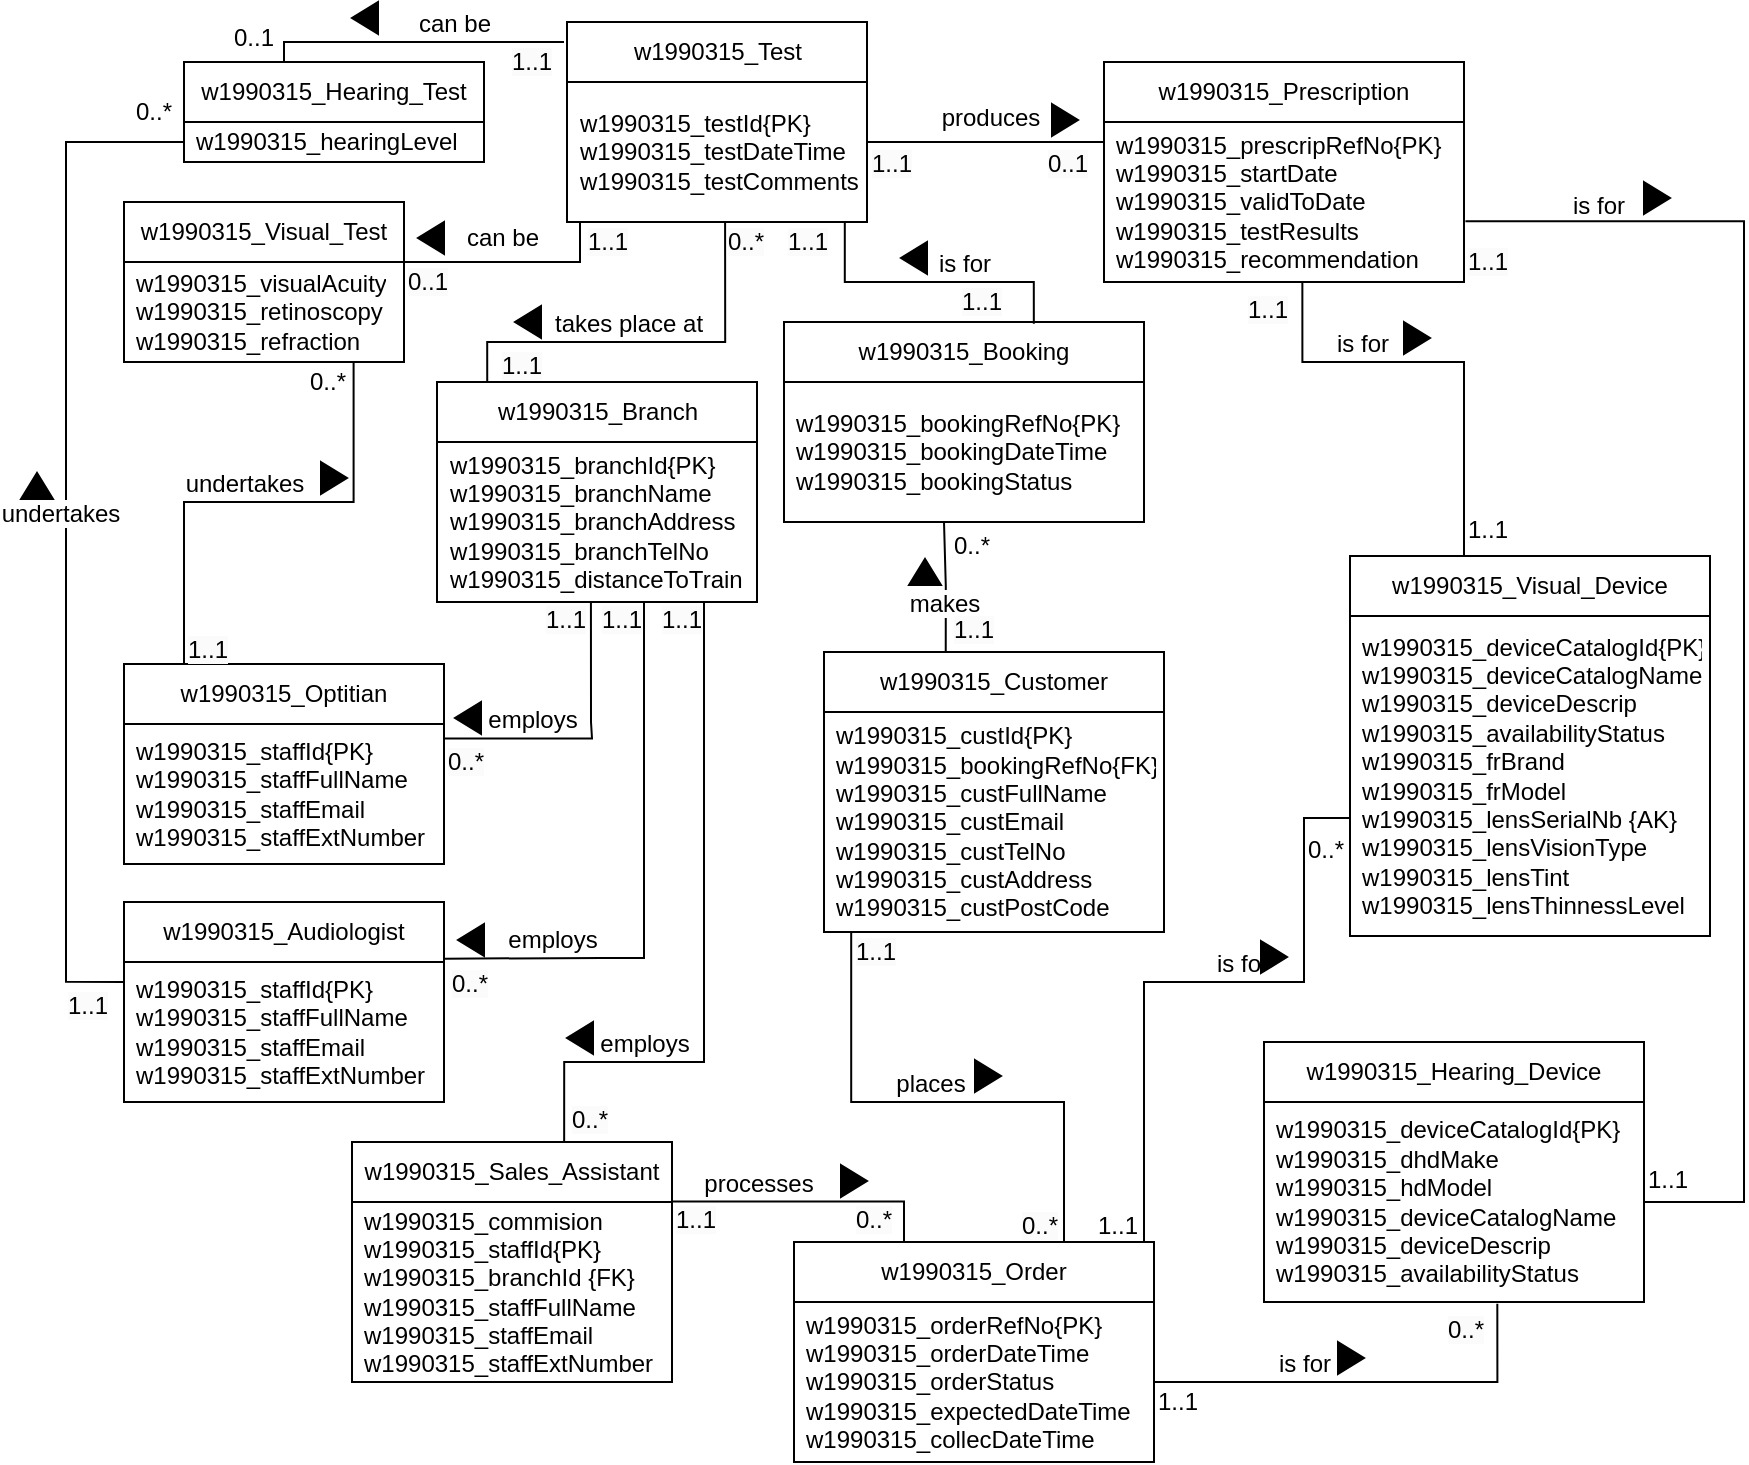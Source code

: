 <mxfile version="24.8.4">
  <diagram name="Strona-1" id="YwWQ-UXERLKJIcqRb9PK">
    <mxGraphModel dx="2091" dy="614" grid="1" gridSize="10" guides="1" tooltips="1" connect="1" arrows="1" fold="1" page="1" pageScale="1" pageWidth="827" pageHeight="1169" math="0" shadow="0">
      <root>
        <mxCell id="0" />
        <mxCell id="1" parent="0" />
        <mxCell id="VDHOx4SLG22JS74lbpEi-4" value="w1990315_&lt;span style=&quot;text-align: left;&quot;&gt;Branch&lt;/span&gt;" style="swimlane;fontStyle=0;childLayout=stackLayout;horizontal=1;startSize=30;horizontalStack=0;resizeParent=1;resizeParentMax=0;resizeLast=0;collapsible=1;marginBottom=0;whiteSpace=wrap;html=1;" parent="1" vertex="1">
          <mxGeometry x="156.5" y="490" width="160" height="110" as="geometry" />
        </mxCell>
        <mxCell id="VDHOx4SLG22JS74lbpEi-5" value="&lt;div&gt;&lt;span style=&quot;text-align: center; background-color: initial;&quot;&gt;w1990315_&lt;/span&gt;branchId{PK}&lt;br&gt;&lt;span style=&quot;text-align: center;&quot;&gt;w1990315_&lt;/span&gt;branchName&lt;br&gt;&lt;span style=&quot;text-align: center;&quot;&gt;w1990315_&lt;/span&gt;branchAddress&lt;br&gt;&lt;span style=&quot;text-align: center;&quot;&gt;w1990315_&lt;/span&gt;branchTelNo&lt;br&gt;&lt;span style=&quot;text-align: center;&quot;&gt;w1990315_&lt;/span&gt;distanceToTrain&lt;br&gt;&lt;/div&gt;" style="text;strokeColor=none;fillColor=none;align=left;verticalAlign=middle;spacingLeft=4;spacingRight=4;overflow=hidden;points=[[0,0.5],[1,0.5]];portConstraint=eastwest;rotatable=0;whiteSpace=wrap;html=1;" parent="VDHOx4SLG22JS74lbpEi-4" vertex="1">
          <mxGeometry y="30" width="160" height="80" as="geometry" />
        </mxCell>
        <mxCell id="VDHOx4SLG22JS74lbpEi-10" value="w1990315_Test" style="swimlane;fontStyle=0;childLayout=stackLayout;horizontal=1;startSize=30;horizontalStack=0;resizeParent=1;resizeParentMax=0;resizeLast=0;collapsible=1;marginBottom=0;whiteSpace=wrap;html=1;" parent="1" vertex="1">
          <mxGeometry x="221.5" y="310" width="150" height="100" as="geometry" />
        </mxCell>
        <mxCell id="VDHOx4SLG22JS74lbpEi-11" value="&lt;span style=&quot;text-align: center;&quot;&gt;w1990315_&lt;/span&gt;testId{PK}&lt;br&gt;&lt;span style=&quot;text-align: center;&quot;&gt;w1990315_&lt;/span&gt;testDateTime&lt;br&gt;&lt;span style=&quot;text-align: center;&quot;&gt;w1990315_&lt;/span&gt;testComments" style="text;strokeColor=none;fillColor=none;align=left;verticalAlign=middle;spacingLeft=4;spacingRight=4;overflow=hidden;points=[[0,0.5],[1,0.5]];portConstraint=eastwest;rotatable=0;whiteSpace=wrap;html=1;" parent="VDHOx4SLG22JS74lbpEi-10" vertex="1">
          <mxGeometry y="30" width="150" height="70" as="geometry" />
        </mxCell>
        <mxCell id="VDHOx4SLG22JS74lbpEi-14" value="w1990315_Booking" style="swimlane;fontStyle=0;childLayout=stackLayout;horizontal=1;startSize=30;horizontalStack=0;resizeParent=1;resizeParentMax=0;resizeLast=0;collapsible=1;marginBottom=0;whiteSpace=wrap;html=1;" parent="1" vertex="1">
          <mxGeometry x="330" y="460" width="180" height="100" as="geometry" />
        </mxCell>
        <mxCell id="VDHOx4SLG22JS74lbpEi-15" value="&lt;span style=&quot;text-align: center;&quot;&gt;w1990315_&lt;/span&gt;bookingRefNo{PK}&lt;br&gt;&lt;span style=&quot;text-align: center;&quot;&gt;w1990315_&lt;/span&gt;bookingDateTime&lt;br&gt;&lt;span style=&quot;text-align: center;&quot;&gt;w1990315_&lt;/span&gt;bookingStatus" style="text;strokeColor=none;fillColor=none;align=left;verticalAlign=middle;spacingLeft=4;spacingRight=4;overflow=hidden;points=[[0,0.5],[1,0.5]];portConstraint=eastwest;rotatable=0;whiteSpace=wrap;html=1;" parent="VDHOx4SLG22JS74lbpEi-14" vertex="1">
          <mxGeometry y="30" width="180" height="70" as="geometry" />
        </mxCell>
        <mxCell id="VDHOx4SLG22JS74lbpEi-16" value="w1990315_Hearing_Test" style="swimlane;fontStyle=0;childLayout=stackLayout;horizontal=1;startSize=30;horizontalStack=0;resizeParent=1;resizeParentMax=0;resizeLast=0;collapsible=1;marginBottom=0;whiteSpace=wrap;html=1;" parent="1" vertex="1">
          <mxGeometry x="30" y="330" width="150" height="50" as="geometry" />
        </mxCell>
        <mxCell id="VDHOx4SLG22JS74lbpEi-17" value="&lt;span style=&quot;text-align: center;&quot;&gt;w1990315_&lt;/span&gt;hearingLevel&amp;nbsp;" style="text;strokeColor=none;fillColor=none;align=left;verticalAlign=middle;spacingLeft=4;spacingRight=4;overflow=hidden;points=[[0,0.5],[1,0.5]];portConstraint=eastwest;rotatable=0;whiteSpace=wrap;html=1;" parent="VDHOx4SLG22JS74lbpEi-16" vertex="1">
          <mxGeometry y="30" width="150" height="20" as="geometry" />
        </mxCell>
        <mxCell id="VDHOx4SLG22JS74lbpEi-18" value="w1990315_Customer" style="swimlane;fontStyle=0;childLayout=stackLayout;horizontal=1;startSize=30;horizontalStack=0;resizeParent=1;resizeParentMax=0;resizeLast=0;collapsible=1;marginBottom=0;whiteSpace=wrap;html=1;" parent="1" vertex="1">
          <mxGeometry x="350" y="625" width="170" height="140" as="geometry" />
        </mxCell>
        <mxCell id="VDHOx4SLG22JS74lbpEi-19" value="&lt;span style=&quot;text-align: center;&quot;&gt;w1990315_&lt;/span&gt;custId{PK}&lt;div&gt;&lt;span style=&quot;text-align: center;&quot;&gt;w1990315_&lt;/span&gt;bookingRefNo{FK}&lt;br&gt;&lt;span style=&quot;text-align: center;&quot;&gt;w1990315_&lt;/span&gt;custFullName&lt;br&gt;&lt;span style=&quot;text-align: center;&quot;&gt;w1990315_&lt;/span&gt;custEmail&lt;br&gt;&lt;span style=&quot;text-align: center;&quot;&gt;w1990315_&lt;/span&gt;custTelNo&lt;br&gt;&lt;span style=&quot;text-align: center;&quot;&gt;w1990315_&lt;/span&gt;custAddress&lt;br&gt;&lt;span style=&quot;text-align: center;&quot;&gt;w1990315_&lt;/span&gt;custPostCode&lt;/div&gt;" style="text;strokeColor=none;fillColor=none;align=left;verticalAlign=middle;spacingLeft=4;spacingRight=4;overflow=hidden;points=[[0,0.5],[1,0.5]];portConstraint=eastwest;rotatable=0;whiteSpace=wrap;html=1;" parent="VDHOx4SLG22JS74lbpEi-18" vertex="1">
          <mxGeometry y="30" width="170" height="110" as="geometry" />
        </mxCell>
        <mxCell id="VDHOx4SLG22JS74lbpEi-20" value="w1990315_Prescription" style="swimlane;fontStyle=0;childLayout=stackLayout;horizontal=1;startSize=30;horizontalStack=0;resizeParent=1;resizeParentMax=0;resizeLast=0;collapsible=1;marginBottom=0;whiteSpace=wrap;html=1;" parent="1" vertex="1">
          <mxGeometry x="490" y="330" width="180" height="110" as="geometry" />
        </mxCell>
        <mxCell id="VDHOx4SLG22JS74lbpEi-21" value="&lt;span style=&quot;text-align: center;&quot;&gt;w1990315_&lt;/span&gt;prescripRefNo{PK}&lt;br&gt;&lt;span style=&quot;text-align: center;&quot;&gt;w1990315_&lt;/span&gt;startDate&lt;br&gt;&lt;span style=&quot;text-align: center;&quot;&gt;w1990315_&lt;/span&gt;validToDate&lt;br&gt;&lt;span style=&quot;text-align: center;&quot;&gt;w1990315_&lt;/span&gt;testResults&lt;br&gt;&lt;span style=&quot;text-align: center;&quot;&gt;w1990315_&lt;/span&gt;recommendation" style="text;strokeColor=none;fillColor=none;align=left;verticalAlign=middle;spacingLeft=4;spacingRight=4;overflow=hidden;points=[[0,0.5],[1,0.5]];portConstraint=eastwest;rotatable=0;whiteSpace=wrap;html=1;" parent="VDHOx4SLG22JS74lbpEi-20" vertex="1">
          <mxGeometry y="30" width="180" height="80" as="geometry" />
        </mxCell>
        <mxCell id="VDHOx4SLG22JS74lbpEi-22" value="w1990315_Order" style="swimlane;fontStyle=0;childLayout=stackLayout;horizontal=1;startSize=30;horizontalStack=0;resizeParent=1;resizeParentMax=0;resizeLast=0;collapsible=1;marginBottom=0;whiteSpace=wrap;html=1;" parent="1" vertex="1">
          <mxGeometry x="335" y="920" width="180" height="110" as="geometry" />
        </mxCell>
        <mxCell id="VDHOx4SLG22JS74lbpEi-23" value="&lt;span style=&quot;text-align: center;&quot;&gt;w1990315_&lt;/span&gt;orderRefNo{PK}&lt;br&gt;&lt;span style=&quot;text-align: center;&quot;&gt;w1990315_&lt;/span&gt;orderDateTime&lt;br&gt;&lt;span style=&quot;text-align: center;&quot;&gt;w1990315_&lt;/span&gt;orderStatus&lt;br&gt;&lt;span style=&quot;text-align: center;&quot;&gt;w1990315_&lt;/span&gt;expectedDateTime&lt;br&gt;&lt;span style=&quot;text-align: center;&quot;&gt;w1990315_&lt;/span&gt;collecDateTime&amp;nbsp;" style="text;strokeColor=none;fillColor=none;align=left;verticalAlign=middle;spacingLeft=4;spacingRight=4;overflow=hidden;points=[[0,0.5],[1,0.5]];portConstraint=eastwest;rotatable=0;whiteSpace=wrap;html=1;" parent="VDHOx4SLG22JS74lbpEi-22" vertex="1">
          <mxGeometry y="30" width="180" height="80" as="geometry" />
        </mxCell>
        <mxCell id="VDHOx4SLG22JS74lbpEi-26" value="w1990315_Visual_Test" style="swimlane;fontStyle=0;childLayout=stackLayout;horizontal=1;startSize=30;horizontalStack=0;resizeParent=1;resizeParentMax=0;resizeLast=0;collapsible=1;marginBottom=0;whiteSpace=wrap;html=1;" parent="1" vertex="1">
          <mxGeometry y="400" width="140" height="80" as="geometry" />
        </mxCell>
        <mxCell id="VDHOx4SLG22JS74lbpEi-27" value="&lt;span style=&quot;text-align: center;&quot;&gt;w1990315_&lt;/span&gt;visualAcuity&lt;br&gt;&lt;span style=&quot;text-align: center;&quot;&gt;w1990315_&lt;/span&gt;retinoscopy&lt;br&gt;&lt;span style=&quot;text-align: center;&quot;&gt;w1990315_&lt;/span&gt;refraction" style="text;strokeColor=none;fillColor=none;align=left;verticalAlign=middle;spacingLeft=4;spacingRight=4;overflow=hidden;points=[[0,0.5],[1,0.5]];portConstraint=eastwest;rotatable=0;whiteSpace=wrap;html=1;" parent="VDHOx4SLG22JS74lbpEi-26" vertex="1">
          <mxGeometry y="30" width="140" height="50" as="geometry" />
        </mxCell>
        <mxCell id="VDHOx4SLG22JS74lbpEi-30" value="w1990315_Visual_Device" style="swimlane;fontStyle=0;childLayout=stackLayout;horizontal=1;startSize=30;horizontalStack=0;resizeParent=1;resizeParentMax=0;resizeLast=0;collapsible=1;marginBottom=0;whiteSpace=wrap;html=1;" parent="1" vertex="1">
          <mxGeometry x="613" y="577" width="180" height="190" as="geometry" />
        </mxCell>
        <mxCell id="VDHOx4SLG22JS74lbpEi-31" value="&lt;div&gt;&lt;span style=&quot;text-align: center;&quot;&gt;w1990315_&lt;/span&gt;deviceCatalogId{PK}&lt;br&gt;&lt;span style=&quot;text-align: center;&quot;&gt;w1990315_&lt;/span&gt;deviceCatalogName&lt;br&gt;&lt;span style=&quot;text-align: center;&quot;&gt;w1990315_&lt;/span&gt;deviceDescrip&lt;br&gt;&lt;span style=&quot;text-align: center;&quot;&gt;w1990315_&lt;/span&gt;availabilityStatus&lt;br&gt;&lt;/div&gt;&lt;div&gt;&lt;span style=&quot;text-align: center;&quot;&gt;w1990315_&lt;/span&gt;frBrand&lt;br&gt;&lt;div&gt;&lt;span style=&quot;text-align: center; background-color: initial;&quot;&gt;w1990315_&lt;/span&gt;frModel&amp;nbsp;&lt;/div&gt;&lt;/div&gt;&lt;div&gt;&lt;span style=&quot;text-align: center;&quot;&gt;w1990315_&lt;/span&gt;lensSerialNb {AK}&lt;br&gt;&lt;span style=&quot;text-align: center;&quot;&gt;w1990315_&lt;/span&gt;lensVisionType&lt;br&gt;&lt;span style=&quot;text-align: center;&quot;&gt;w1990315_&lt;/span&gt;lensTint&lt;br&gt;&lt;span style=&quot;text-align: center;&quot;&gt;w1990315_&lt;/span&gt;lensThinnessLevel&amp;nbsp;&lt;br&gt;&lt;/div&gt;" style="text;strokeColor=none;fillColor=none;align=left;verticalAlign=middle;spacingLeft=4;spacingRight=4;overflow=hidden;points=[[0,0.5],[1,0.5]];portConstraint=eastwest;rotatable=0;whiteSpace=wrap;html=1;" parent="VDHOx4SLG22JS74lbpEi-30" vertex="1">
          <mxGeometry y="30" width="180" height="160" as="geometry" />
        </mxCell>
        <mxCell id="VDHOx4SLG22JS74lbpEi-32" value="w1990315_Hearing_Device" style="swimlane;fontStyle=0;childLayout=stackLayout;horizontal=1;startSize=30;horizontalStack=0;resizeParent=1;resizeParentMax=0;resizeLast=0;collapsible=1;marginBottom=0;whiteSpace=wrap;html=1;" parent="1" vertex="1">
          <mxGeometry x="570" y="820" width="190" height="130" as="geometry" />
        </mxCell>
        <mxCell id="VDHOx4SLG22JS74lbpEi-33" value="&lt;span style=&quot;text-align: center;&quot;&gt;w1990315_&lt;/span&gt;deviceCatalogId{PK}&lt;br&gt;&lt;span style=&quot;text-align: center;&quot;&gt;w1990315_&lt;/span&gt;dhdMake&lt;br&gt;&lt;span style=&quot;text-align: center;&quot;&gt;w1990315_&lt;/span&gt;hdModel&lt;div&gt;&lt;span style=&quot;text-align: center;&quot;&gt;w1990315_&lt;/span&gt;deviceCatalogName&lt;br&gt;&lt;span style=&quot;text-align: center;&quot;&gt;w1990315_&lt;/span&gt;deviceDescrip&lt;br&gt;&lt;span style=&quot;text-align: center;&quot;&gt;w1990315_&lt;/span&gt;availabilityStatus&lt;br&gt;&lt;/div&gt;" style="text;strokeColor=none;fillColor=none;align=left;verticalAlign=middle;spacingLeft=4;spacingRight=4;overflow=hidden;points=[[0,0.5],[1,0.5]];portConstraint=eastwest;rotatable=0;whiteSpace=wrap;html=1;" parent="VDHOx4SLG22JS74lbpEi-32" vertex="1">
          <mxGeometry y="30" width="190" height="100" as="geometry" />
        </mxCell>
        <mxCell id="VDHOx4SLG22JS74lbpEi-39" value="w1990315_Sales_Assistant" style="swimlane;fontStyle=0;childLayout=stackLayout;horizontal=1;startSize=30;horizontalStack=0;resizeParent=1;resizeParentMax=0;resizeLast=0;collapsible=1;marginBottom=0;whiteSpace=wrap;html=1;" parent="1" vertex="1">
          <mxGeometry x="114" y="870" width="160" height="120" as="geometry" />
        </mxCell>
        <mxCell id="VDHOx4SLG22JS74lbpEi-40" value="&lt;div&gt;&lt;span style=&quot;text-align: center; background-color: initial;&quot;&gt;w1990315_&lt;/span&gt;commision&lt;/div&gt;&lt;div&gt;&lt;span style=&quot;text-align: center; background-color: initial;&quot;&gt;w1990315_&lt;/span&gt;staffId{PK}&lt;br&gt;&lt;/div&gt;&lt;div&gt;w1990315_branchId {FK}&lt;/div&gt;&lt;div&gt;&lt;span style=&quot;text-align: center;&quot;&gt;w1990315_&lt;/span&gt;staffFullName&lt;br&gt;&lt;span style=&quot;text-align: center;&quot;&gt;w1990315_&lt;/span&gt;staffEmail&lt;br&gt;&lt;span style=&quot;text-align: center;&quot;&gt;w1990315_&lt;/span&gt;staffExtNumber&lt;br&gt;&lt;/div&gt;" style="text;strokeColor=none;fillColor=none;align=left;verticalAlign=middle;spacingLeft=4;spacingRight=4;overflow=hidden;points=[[0,0.5],[1,0.5]];portConstraint=eastwest;rotatable=0;whiteSpace=wrap;html=1;" parent="VDHOx4SLG22JS74lbpEi-39" vertex="1">
          <mxGeometry y="30" width="160" height="90" as="geometry" />
        </mxCell>
        <mxCell id="VDHOx4SLG22JS74lbpEi-41" value="w1990315_Optitian&lt;span style=&quot;color: rgba(0, 0, 0, 0); font-family: monospace; font-size: 0px; text-align: start; text-wrap: nowrap;&quot;&gt;%3CmxGraphModel%3E%3Croot%3E%3CmxCell%20id%3D%220%22%2F%3E%3CmxCell%20id%3D%221%22%20parent%3D%220%22%2F%3E%3CmxCell%20id%3D%222%22%20value%3D%22Visual_Device%22%20style%3D%22swimlane%3BfontStyle%3D0%3BchildLayout%3DstackLayout%3Bhorizontal%3D1%3BstartSize%3D30%3BhorizontalStack%3D0%3BresizeParent%3D1%3BresizeParentMax%3D0%3BresizeLast%3D0%3Bcollapsible%3D1%3BmarginBottom%3D0%3BwhiteSpace%3Dwrap%3Bhtml%3D1%3B%22%20vertex%3D%221%22%20parent%3D%221%22%3E%3CmxGeometry%20x%3D%22510%22%20y%3D%22275%22%20width%3D%22120%22%20height%3D%2250%22%20as%3D%22geometry%22%2F%3E%3C%2FmxCell%3E%3CmxCell%20id%3D%223%22%20value%3D%22deviceCatalogId%7BFK%7D%26lt%3Bdiv%26gt%3B%26lt%3Bbr%2F%26gt%3B%26lt%3B%2Fdiv%26gt%3B%22%20style%3D%22text%3BstrokeColor%3Dnone%3BfillColor%3Dnone%3Balign%3Dleft%3BverticalAlign%3Dmiddle%3BspacingLeft%3D4%3BspacingRight%3D4%3Boverflow%3Dhidden%3Bpoints%3D%5B%5B0%2C0.5%5D%2C%5B1%2C0.5%5D%5D%3BportConstraint%3Deastwest%3Brotatable%3D0%3BwhiteSpace%3Dwrap%3Bhtml%3D1%3B%22%20vertex%3D%221%22%20parent%3D%222%22%3E%3CmxGeometry%20y%3D%2230%22%20width%3D%22120%22%20height%3D%2220%22%20as%3D%22geometry%22%2F%3E%3C%2FmxCell%3E%3C%2Froot%3E%3C%2FmxGraphModel%3E&lt;/span&gt;" style="swimlane;fontStyle=0;childLayout=stackLayout;horizontal=1;startSize=30;horizontalStack=0;resizeParent=1;resizeParentMax=0;resizeLast=0;collapsible=1;marginBottom=0;whiteSpace=wrap;html=1;" parent="1" vertex="1">
          <mxGeometry y="631" width="160" height="100" as="geometry" />
        </mxCell>
        <mxCell id="VDHOx4SLG22JS74lbpEi-42" value="&lt;span style=&quot;text-align: center;&quot;&gt;w1990315_&lt;/span&gt;staffId{PK}&lt;div&gt;&lt;span style=&quot;text-align: center;&quot;&gt;w1990315_&lt;/span&gt;staffFullName&lt;br&gt;&lt;span style=&quot;text-align: center;&quot;&gt;w1990315_&lt;/span&gt;staffEmail&lt;br&gt;&lt;span style=&quot;text-align: center;&quot;&gt;w1990315_&lt;/span&gt;staffExtNumber&lt;br&gt;&lt;/div&gt;" style="text;strokeColor=none;fillColor=none;align=left;verticalAlign=middle;spacingLeft=4;spacingRight=4;overflow=hidden;points=[[0,0.5],[1,0.5]];portConstraint=eastwest;rotatable=0;whiteSpace=wrap;html=1;" parent="VDHOx4SLG22JS74lbpEi-41" vertex="1">
          <mxGeometry y="30" width="160" height="70" as="geometry" />
        </mxCell>
        <mxCell id="VDHOx4SLG22JS74lbpEi-43" value="w1990315_Audiologist" style="swimlane;fontStyle=0;childLayout=stackLayout;horizontal=1;startSize=30;horizontalStack=0;resizeParent=1;resizeParentMax=0;resizeLast=0;collapsible=1;marginBottom=0;whiteSpace=wrap;html=1;" parent="1" vertex="1">
          <mxGeometry y="750" width="160" height="100" as="geometry" />
        </mxCell>
        <mxCell id="VDHOx4SLG22JS74lbpEi-44" value="&lt;div&gt;&lt;span style=&quot;text-align: center; background-color: initial;&quot;&gt;w1990315_&lt;/span&gt;staffId{PK}&lt;br&gt;&lt;/div&gt;&lt;div&gt;&lt;span style=&quot;text-align: center;&quot;&gt;w1990315_&lt;/span&gt;staffFullName&lt;br&gt;&lt;span style=&quot;text-align: center;&quot;&gt;w1990315_&lt;/span&gt;staffEmail&lt;br&gt;&lt;span style=&quot;text-align: center;&quot;&gt;w1990315_&lt;/span&gt;staffExtNumber&lt;br&gt;&lt;/div&gt;" style="text;strokeColor=none;fillColor=none;align=left;verticalAlign=middle;spacingLeft=4;spacingRight=4;overflow=hidden;points=[[0,0.5],[1,0.5]];portConstraint=eastwest;rotatable=0;whiteSpace=wrap;html=1;" parent="VDHOx4SLG22JS74lbpEi-43" vertex="1">
          <mxGeometry y="30" width="160" height="70" as="geometry" />
        </mxCell>
        <mxCell id="0N0CLIWLFnsyUBgWIPJR-1" value="takes place at" style="endArrow=none;html=1;endSize=12;startArrow=none;startSize=14;startFill=0;edgeStyle=orthogonalEdgeStyle;align=center;verticalAlign=bottom;endFill=0;rounded=0;fontSize=12;entryX=0.527;entryY=0.995;entryDx=0;entryDy=0;entryPerimeter=0;exitX=0.157;exitY=-0.002;exitDx=0;exitDy=0;exitPerimeter=0;" parent="1" source="VDHOx4SLG22JS74lbpEi-4" target="VDHOx4SLG22JS74lbpEi-11" edge="1">
          <mxGeometry x="-0.089" relative="1" as="geometry">
            <mxPoint x="216" y="490" as="sourcePoint" />
            <mxPoint x="290" y="420" as="targetPoint" />
            <mxPoint as="offset" />
            <Array as="points">
              <mxPoint x="182" y="470" />
              <mxPoint x="301" y="470" />
            </Array>
          </mxGeometry>
        </mxCell>
        <mxCell id="0N0CLIWLFnsyUBgWIPJR-2" value="is for" style="endArrow=none;html=1;endSize=12;startArrow=none;startSize=14;startFill=0;edgeStyle=orthogonalEdgeStyle;align=center;verticalAlign=bottom;endFill=0;rounded=0;fontSize=12;exitX=0.926;exitY=1.003;exitDx=0;exitDy=0;exitPerimeter=0;entryX=0.694;entryY=0.009;entryDx=0;entryDy=0;entryPerimeter=0;" parent="1" source="VDHOx4SLG22JS74lbpEi-11" target="VDHOx4SLG22JS74lbpEi-14" edge="1">
          <mxGeometry x="0.232" relative="1" as="geometry">
            <mxPoint x="290.0" y="361" as="sourcePoint" />
            <mxPoint x="520.0" y="360" as="targetPoint" />
            <mxPoint as="offset" />
            <Array as="points">
              <mxPoint x="360" y="440" />
              <mxPoint x="455" y="440" />
            </Array>
          </mxGeometry>
        </mxCell>
        <mxCell id="0N0CLIWLFnsyUBgWIPJR-3" value="makes" style="endArrow=none;html=1;endSize=12;startArrow=none;startSize=14;startFill=0;edgeStyle=orthogonalEdgeStyle;align=center;verticalAlign=bottom;endFill=0;rounded=0;fontSize=12;exitX=0.917;exitY=0;exitDx=0;exitDy=0;exitPerimeter=0;" parent="1" edge="1">
          <mxGeometry x="-0.545" y="1" relative="1" as="geometry">
            <mxPoint x="410.87" y="625" as="sourcePoint" />
            <mxPoint x="410" y="560" as="targetPoint" />
            <mxPoint as="offset" />
            <Array as="points">
              <mxPoint x="411" y="592" />
              <mxPoint x="410" y="592" />
            </Array>
          </mxGeometry>
        </mxCell>
        <mxCell id="0N0CLIWLFnsyUBgWIPJR-8" value="processes" style="endArrow=none;html=1;endSize=12;startArrow=none;startSize=14;startFill=0;edgeStyle=orthogonalEdgeStyle;align=center;verticalAlign=bottom;endFill=0;rounded=0;fontSize=12;exitX=1.002;exitY=-0.003;exitDx=0;exitDy=0;exitPerimeter=0;entryX=0.873;entryY=0.995;entryDx=0;entryDy=0;entryPerimeter=0;" parent="1" source="VDHOx4SLG22JS74lbpEi-40" edge="1" target="0N0CLIWLFnsyUBgWIPJR-96">
          <mxGeometry x="-0.377" relative="1" as="geometry">
            <mxPoint x="290" y="900" as="sourcePoint" />
            <mxPoint x="400" y="920" as="targetPoint" />
            <mxPoint as="offset" />
            <Array as="points">
              <mxPoint x="390" y="900" />
              <mxPoint x="390" y="920" />
            </Array>
          </mxGeometry>
        </mxCell>
        <mxCell id="0N0CLIWLFnsyUBgWIPJR-9" value="places" style="endArrow=none;html=1;endSize=12;startArrow=none;startSize=14;startFill=0;edgeStyle=orthogonalEdgeStyle;align=center;verticalAlign=bottom;endFill=0;rounded=0;fontSize=12;exitX=0.75;exitY=0;exitDx=0;exitDy=0;entryX=0.08;entryY=0.996;entryDx=0;entryDy=0;entryPerimeter=0;" parent="1" source="VDHOx4SLG22JS74lbpEi-22" target="VDHOx4SLG22JS74lbpEi-19" edge="1">
          <mxGeometry x="0.05" relative="1" as="geometry">
            <mxPoint x="430" y="830" as="sourcePoint" />
            <mxPoint x="470" y="750" as="targetPoint" />
            <mxPoint as="offset" />
            <Array as="points">
              <mxPoint x="470" y="850" />
              <mxPoint x="364" y="850" />
            </Array>
          </mxGeometry>
        </mxCell>
        <mxCell id="0N0CLIWLFnsyUBgWIPJR-10" value="is for" style="endArrow=none;html=1;endSize=12;startArrow=none;startSize=14;startFill=0;edgeStyle=orthogonalEdgeStyle;align=center;verticalAlign=bottom;endFill=0;rounded=0;fontSize=12;exitX=1;exitY=0.5;exitDx=0;exitDy=0;entryX=0.614;entryY=1.009;entryDx=0;entryDy=0;entryPerimeter=0;" parent="1" source="VDHOx4SLG22JS74lbpEi-23" target="VDHOx4SLG22JS74lbpEi-33" edge="1">
          <mxGeometry x="-0.288" relative="1" as="geometry">
            <mxPoint x="460.0" y="900.37" as="sourcePoint" />
            <mxPoint x="680" y="960" as="targetPoint" />
            <mxPoint as="offset" />
            <Array as="points">
              <mxPoint x="687" y="990" />
            </Array>
          </mxGeometry>
        </mxCell>
        <mxCell id="0N0CLIWLFnsyUBgWIPJR-15" value="produces" style="endArrow=none;html=1;endSize=12;startArrow=none;startSize=14;startFill=0;edgeStyle=orthogonalEdgeStyle;align=center;verticalAlign=bottom;endFill=0;rounded=0;fontSize=12;entryX=0;entryY=0.078;entryDx=0;entryDy=0;entryPerimeter=0;" parent="1" target="VDHOx4SLG22JS74lbpEi-21" edge="1">
          <mxGeometry x="-0.002" y="3" relative="1" as="geometry">
            <mxPoint x="371" y="370" as="sourcePoint" />
            <mxPoint x="520.0" y="360" as="targetPoint" />
            <mxPoint as="offset" />
            <Array as="points">
              <mxPoint x="371" y="370" />
              <mxPoint x="490" y="370" />
            </Array>
          </mxGeometry>
        </mxCell>
        <mxCell id="0N0CLIWLFnsyUBgWIPJR-17" value="is for" style="endArrow=none;html=1;endSize=12;startArrow=none;startSize=14;startFill=0;edgeStyle=orthogonalEdgeStyle;align=center;verticalAlign=bottom;endFill=0;rounded=0;fontSize=12;exitX=0.551;exitY=1;exitDx=0;exitDy=0;exitPerimeter=0;entryX=0.317;entryY=0;entryDx=0;entryDy=0;entryPerimeter=0;" parent="1" source="VDHOx4SLG22JS74lbpEi-21" target="VDHOx4SLG22JS74lbpEi-30" edge="1">
          <mxGeometry x="-0.364" relative="1" as="geometry">
            <mxPoint x="560" y="460" as="sourcePoint" />
            <mxPoint x="600" y="580" as="targetPoint" />
            <mxPoint as="offset" />
            <Array as="points">
              <mxPoint x="589" y="480" />
              <mxPoint x="670" y="480" />
              <mxPoint x="670" y="577" />
            </Array>
          </mxGeometry>
        </mxCell>
        <mxCell id="0N0CLIWLFnsyUBgWIPJR-21" value="can be" style="endArrow=none;html=1;endSize=12;startArrow=none;startSize=14;startFill=0;edgeStyle=orthogonalEdgeStyle;align=center;verticalAlign=bottom;endFill=0;rounded=0;fontSize=12;exitX=0.75;exitY=0;exitDx=0;exitDy=0;" parent="1" source="VDHOx4SLG22JS74lbpEi-16" edge="1">
          <mxGeometry x="0.48" relative="1" as="geometry">
            <mxPoint x="-30.0" y="321" as="sourcePoint" />
            <mxPoint x="220" y="320" as="targetPoint" />
            <mxPoint as="offset" />
            <Array as="points">
              <mxPoint x="80" y="330" />
              <mxPoint x="80" y="320" />
            </Array>
          </mxGeometry>
        </mxCell>
        <mxCell id="0N0CLIWLFnsyUBgWIPJR-22" value="can be" style="endArrow=none;html=1;endSize=12;startArrow=none;startSize=14;startFill=0;edgeStyle=orthogonalEdgeStyle;align=center;verticalAlign=bottom;endFill=0;rounded=0;fontSize=12;exitX=0.75;exitY=0;exitDx=0;exitDy=0;entryX=-0.065;entryY=0.196;entryDx=0;entryDy=0;entryPerimeter=0;" parent="1" target="0N0CLIWLFnsyUBgWIPJR-81" edge="1">
          <mxGeometry x="-0.002" y="3" relative="1" as="geometry">
            <mxPoint x="140" y="440" as="sourcePoint" />
            <mxPoint x="227.0" y="430" as="targetPoint" />
            <mxPoint as="offset" />
            <Array as="points">
              <mxPoint x="140" y="430" />
              <mxPoint x="228" y="430" />
              <mxPoint x="228" y="411" />
              <mxPoint x="228" y="411" />
            </Array>
          </mxGeometry>
        </mxCell>
        <mxCell id="0N0CLIWLFnsyUBgWIPJR-24" value="undertakes" style="endArrow=none;html=1;endSize=12;startArrow=none;startSize=14;startFill=0;edgeStyle=orthogonalEdgeStyle;align=center;verticalAlign=bottom;endFill=0;rounded=0;fontSize=12;entryX=0;entryY=0.5;entryDx=0;entryDy=0;exitX=-0.003;exitY=0.142;exitDx=0;exitDy=0;exitPerimeter=0;" parent="1" source="VDHOx4SLG22JS74lbpEi-44" target="VDHOx4SLG22JS74lbpEi-17" edge="1">
          <mxGeometry x="-0.002" y="3" relative="1" as="geometry">
            <mxPoint x="-30" y="740" as="sourcePoint" />
            <mxPoint x="110.0" y="540" as="targetPoint" />
            <mxPoint as="offset" />
            <Array as="points">
              <mxPoint x="-29" y="790" />
              <mxPoint x="-29" y="370" />
            </Array>
          </mxGeometry>
        </mxCell>
        <mxCell id="0N0CLIWLFnsyUBgWIPJR-25" value="undertakes" style="endArrow=none;html=1;endSize=12;startArrow=none;startSize=14;startFill=0;edgeStyle=orthogonalEdgeStyle;align=center;verticalAlign=bottom;endFill=0;rounded=0;fontSize=12;exitX=0;exitY=0;exitDx=0;exitDy=0;entryX=0.82;entryY=0.993;entryDx=0;entryDy=0;entryPerimeter=0;" parent="1" source="VDHOx4SLG22JS74lbpEi-41" edge="1" target="VDHOx4SLG22JS74lbpEi-27">
          <mxGeometry x="0.06" relative="1" as="geometry">
            <mxPoint x="0.06" y="695.14" as="sourcePoint" />
            <mxPoint x="54.35" y="480.04" as="targetPoint" />
            <mxPoint as="offset" />
            <Array as="points">
              <mxPoint x="30" y="631" />
              <mxPoint x="30" y="550" />
              <mxPoint x="115" y="550" />
            </Array>
          </mxGeometry>
        </mxCell>
        <mxCell id="0N0CLIWLFnsyUBgWIPJR-26" value="" style="triangle;whiteSpace=wrap;html=1;fillColor=#000000;rotation=0;" parent="1" vertex="1">
          <mxGeometry x="358.5" y="881.5" width="13" height="16" as="geometry" />
        </mxCell>
        <mxCell id="0N0CLIWLFnsyUBgWIPJR-28" value="" style="triangle;whiteSpace=wrap;html=1;fillColor=#000000;rotation=-180;" parent="1" vertex="1">
          <mxGeometry x="167" y="761" width="13" height="16" as="geometry" />
        </mxCell>
        <mxCell id="0N0CLIWLFnsyUBgWIPJR-31" value="" style="triangle;whiteSpace=wrap;html=1;fillColor=#000000;rotation=-180;" parent="1" vertex="1">
          <mxGeometry x="147" y="410" width="13" height="16" as="geometry" />
        </mxCell>
        <mxCell id="0N0CLIWLFnsyUBgWIPJR-32" value="" style="triangle;whiteSpace=wrap;html=1;fillColor=#000000;rotation=-180;" parent="1" vertex="1">
          <mxGeometry x="114" y="300" width="13" height="16" as="geometry" />
        </mxCell>
        <mxCell id="0N0CLIWLFnsyUBgWIPJR-33" value="" style="triangle;whiteSpace=wrap;html=1;fillColor=#000000;" parent="1" vertex="1">
          <mxGeometry x="464" y="351" width="13" height="16" as="geometry" />
        </mxCell>
        <mxCell id="0N0CLIWLFnsyUBgWIPJR-34" value="" style="triangle;whiteSpace=wrap;html=1;fillColor=#000000;" parent="1" vertex="1">
          <mxGeometry x="607" y="970" width="13" height="16" as="geometry" />
        </mxCell>
        <mxCell id="0N0CLIWLFnsyUBgWIPJR-36" value="" style="triangle;whiteSpace=wrap;html=1;fillColor=#000000;rotation=0;" parent="1" vertex="1">
          <mxGeometry x="98.5" y="530" width="13" height="16" as="geometry" />
        </mxCell>
        <mxCell id="0N0CLIWLFnsyUBgWIPJR-37" value="" style="triangle;whiteSpace=wrap;html=1;fillColor=#000000;rotation=-90;" parent="1" vertex="1">
          <mxGeometry x="-50" y="534" width="13" height="16" as="geometry" />
        </mxCell>
        <mxCell id="0N0CLIWLFnsyUBgWIPJR-38" value="" style="triangle;whiteSpace=wrap;html=1;fillColor=#000000;rotation=-180;" parent="1" vertex="1">
          <mxGeometry x="388.5" y="420" width="13" height="16" as="geometry" />
        </mxCell>
        <mxCell id="0N0CLIWLFnsyUBgWIPJR-39" value="" style="triangle;whiteSpace=wrap;html=1;fillColor=#000000;rotation=-90;" parent="1" vertex="1">
          <mxGeometry x="394" y="577" width="13" height="16" as="geometry" />
        </mxCell>
        <mxCell id="0N0CLIWLFnsyUBgWIPJR-46" value="" style="triangle;whiteSpace=wrap;html=1;fillColor=#000000;rotation=0;" parent="1" vertex="1">
          <mxGeometry x="640" y="460" width="13" height="16" as="geometry" />
        </mxCell>
        <mxCell id="0N0CLIWLFnsyUBgWIPJR-47" value="" style="triangle;whiteSpace=wrap;html=1;fillColor=#000000;rotation=0;" parent="1" vertex="1">
          <mxGeometry x="425.5" y="829" width="13" height="16" as="geometry" />
        </mxCell>
        <mxCell id="0N0CLIWLFnsyUBgWIPJR-52" value="0..*" style="text;html=1;align=center;verticalAlign=middle;whiteSpace=wrap;rounded=0;" parent="1" vertex="1">
          <mxGeometry x="90" y="480" width="24" height="20" as="geometry" />
        </mxCell>
        <mxCell id="0N0CLIWLFnsyUBgWIPJR-53" value="0..*" style="text;html=1;align=center;verticalAlign=middle;whiteSpace=wrap;rounded=0;" parent="1" vertex="1">
          <mxGeometry y="343" width="30" height="24" as="geometry" />
        </mxCell>
        <mxCell id="0N0CLIWLFnsyUBgWIPJR-54" value="0..1" style="text;html=1;align=center;verticalAlign=middle;whiteSpace=wrap;rounded=0;" parent="1" vertex="1">
          <mxGeometry x="50" y="306" width="30" height="24" as="geometry" />
        </mxCell>
        <mxCell id="0N0CLIWLFnsyUBgWIPJR-55" value="&lt;span style=&quot;color: rgb(0, 0, 0); font-family: Helvetica; font-size: 12px; font-style: normal; font-variant-ligatures: normal; font-variant-caps: normal; font-weight: 400; letter-spacing: normal; orphans: 2; text-align: center; text-indent: 0px; text-transform: none; widows: 2; word-spacing: 0px; -webkit-text-stroke-width: 0px; white-space: normal; background-color: rgb(251, 251, 251); text-decoration-thickness: initial; text-decoration-style: initial; text-decoration-color: initial; display: inline !important; float: none;&quot;&gt;0..1&lt;/span&gt;" style="text;whiteSpace=wrap;html=1;" parent="1" vertex="1">
          <mxGeometry x="140" y="426" width="30" height="20" as="geometry" />
        </mxCell>
        <mxCell id="0N0CLIWLFnsyUBgWIPJR-56" value="&lt;span style=&quot;color: rgb(0, 0, 0); font-family: Helvetica; font-size: 12px; font-style: normal; font-variant-ligatures: normal; font-variant-caps: normal; font-weight: 400; letter-spacing: normal; orphans: 2; text-align: center; text-indent: 0px; text-transform: none; widows: 2; word-spacing: 0px; -webkit-text-stroke-width: 0px; white-space: normal; background-color: rgb(251, 251, 251); text-decoration-thickness: initial; text-decoration-style: initial; text-decoration-color: initial; display: inline !important; float: none;&quot;&gt;0..1&lt;/span&gt;" style="text;whiteSpace=wrap;html=1;" parent="1" vertex="1">
          <mxGeometry x="460" y="367" width="30" height="20" as="geometry" />
        </mxCell>
        <mxCell id="0N0CLIWLFnsyUBgWIPJR-57" value="&lt;span style=&quot;color: rgb(0, 0, 0); font-family: Helvetica; font-size: 12px; font-style: normal; font-variant-ligatures: normal; font-variant-caps: normal; font-weight: 400; letter-spacing: normal; orphans: 2; text-align: center; text-indent: 0px; text-transform: none; widows: 2; word-spacing: 0px; -webkit-text-stroke-width: 0px; white-space: normal; background-color: rgb(251, 251, 251); text-decoration-thickness: initial; text-decoration-style: initial; text-decoration-color: initial; display: inline !important; float: none;&quot;&gt;1..1&lt;/span&gt;" style="text;whiteSpace=wrap;html=1;" parent="1" vertex="1">
          <mxGeometry x="371.5" y="367" width="30" height="20" as="geometry" />
        </mxCell>
        <mxCell id="0N0CLIWLFnsyUBgWIPJR-58" value="&lt;span style=&quot;color: rgb(0, 0, 0); font-family: Helvetica; font-size: 12px; font-style: normal; font-variant-ligatures: normal; font-variant-caps: normal; font-weight: 400; letter-spacing: normal; orphans: 2; text-align: center; text-indent: 0px; text-transform: none; widows: 2; word-spacing: 0px; -webkit-text-stroke-width: 0px; white-space: normal; background-color: rgb(251, 251, 251); text-decoration-thickness: initial; text-decoration-style: initial; text-decoration-color: initial; display: inline !important; float: none;&quot;&gt;1..1&lt;/span&gt;" style="text;whiteSpace=wrap;html=1;" parent="1" vertex="1">
          <mxGeometry x="560" y="440" width="30" height="20" as="geometry" />
        </mxCell>
        <mxCell id="0N0CLIWLFnsyUBgWIPJR-59" value="&lt;div style=&quot;text-align: center;&quot;&gt;&lt;span style=&quot;background-color: initial;&quot;&gt;1..1&lt;/span&gt;&lt;/div&gt;" style="text;whiteSpace=wrap;html=1;" parent="1" vertex="1">
          <mxGeometry x="670" y="550" width="30" height="20" as="geometry" />
        </mxCell>
        <mxCell id="0N0CLIWLFnsyUBgWIPJR-60" value="&lt;span style=&quot;color: rgb(0, 0, 0); font-family: Helvetica; font-size: 12px; font-style: normal; font-variant-ligatures: normal; font-variant-caps: normal; font-weight: 400; letter-spacing: normal; orphans: 2; text-align: center; text-indent: 0px; text-transform: none; widows: 2; word-spacing: 0px; -webkit-text-stroke-width: 0px; white-space: normal; background-color: rgb(251, 251, 251); text-decoration-thickness: initial; text-decoration-style: initial; text-decoration-color: initial; display: inline !important; float: none;&quot;&gt;0..*&lt;/span&gt;" style="text;whiteSpace=wrap;html=1;" parent="1" vertex="1">
          <mxGeometry x="660" y="950" width="30" height="20" as="geometry" />
        </mxCell>
        <mxCell id="0N0CLIWLFnsyUBgWIPJR-61" value="&lt;div style=&quot;text-align: center;&quot;&gt;&lt;span style=&quot;background-color: initial;&quot;&gt;1..1&lt;/span&gt;&lt;/div&gt;" style="text;whiteSpace=wrap;html=1;" parent="1" vertex="1">
          <mxGeometry x="515" y="986" width="30" height="20" as="geometry" />
        </mxCell>
        <mxCell id="0N0CLIWLFnsyUBgWIPJR-72" value="&lt;span style=&quot;color: rgb(0, 0, 0); font-family: Helvetica; font-size: 12px; font-style: normal; font-variant-ligatures: normal; font-variant-caps: normal; font-weight: 400; letter-spacing: normal; orphans: 2; text-align: center; text-indent: 0px; text-transform: none; widows: 2; word-spacing: 0px; -webkit-text-stroke-width: 0px; white-space: normal; background-color: rgb(251, 251, 251); text-decoration-thickness: initial; text-decoration-style: initial; text-decoration-color: initial; display: inline !important; float: none;&quot;&gt;1..1&lt;/span&gt;" style="text;whiteSpace=wrap;html=1;" parent="1" vertex="1">
          <mxGeometry x="413" y="600" width="30" height="20" as="geometry" />
        </mxCell>
        <mxCell id="0N0CLIWLFnsyUBgWIPJR-73" value="&lt;div style=&quot;text-align: center;&quot;&gt;&lt;span style=&quot;background-color: initial;&quot;&gt;0..*&lt;/span&gt;&lt;/div&gt;" style="text;whiteSpace=wrap;html=1;" parent="1" vertex="1">
          <mxGeometry x="413" y="558" width="30" height="20" as="geometry" />
        </mxCell>
        <mxCell id="0N0CLIWLFnsyUBgWIPJR-75" value="&lt;span style=&quot;color: rgb(0, 0, 0); font-family: Helvetica; font-size: 12px; font-style: normal; font-variant-ligatures: normal; font-variant-caps: normal; font-weight: 400; letter-spacing: normal; orphans: 2; text-align: center; text-indent: 0px; text-transform: none; widows: 2; word-spacing: 0px; -webkit-text-stroke-width: 0px; white-space: normal; background-color: rgb(251, 251, 251); text-decoration-thickness: initial; text-decoration-style: initial; text-decoration-color: initial; display: inline !important; float: none;&quot;&gt;1..1&lt;/span&gt;" style="text;whiteSpace=wrap;html=1;" parent="1" vertex="1">
          <mxGeometry x="417" y="436" width="30" height="20" as="geometry" />
        </mxCell>
        <mxCell id="0N0CLIWLFnsyUBgWIPJR-76" value="&lt;span style=&quot;color: rgb(0, 0, 0); font-family: Helvetica; font-size: 12px; font-style: normal; font-variant-ligatures: normal; font-variant-caps: normal; font-weight: 400; letter-spacing: normal; orphans: 2; text-align: center; text-indent: 0px; text-transform: none; widows: 2; word-spacing: 0px; -webkit-text-stroke-width: 0px; white-space: normal; background-color: rgb(251, 251, 251); text-decoration-thickness: initial; text-decoration-style: initial; text-decoration-color: initial; display: inline !important; float: none;&quot;&gt;1..1&lt;/span&gt;" style="text;whiteSpace=wrap;html=1;" parent="1" vertex="1">
          <mxGeometry x="330" y="406" width="30" height="20" as="geometry" />
        </mxCell>
        <mxCell id="0N0CLIWLFnsyUBgWIPJR-77" value="" style="triangle;whiteSpace=wrap;html=1;fillColor=#000000;rotation=-180;" parent="1" vertex="1">
          <mxGeometry x="195.5" y="452" width="13" height="16" as="geometry" />
        </mxCell>
        <mxCell id="0N0CLIWLFnsyUBgWIPJR-79" value="&lt;span style=&quot;color: rgb(0, 0, 0); font-family: Helvetica; font-size: 12px; font-style: normal; font-variant-ligatures: normal; font-variant-caps: normal; font-weight: 400; letter-spacing: normal; orphans: 2; text-align: center; text-indent: 0px; text-transform: none; widows: 2; word-spacing: 0px; -webkit-text-stroke-width: 0px; white-space: normal; background-color: rgb(251, 251, 251); text-decoration-thickness: initial; text-decoration-style: initial; text-decoration-color: initial; display: inline !important; float: none;&quot;&gt;1..1&lt;/span&gt;" style="text;whiteSpace=wrap;html=1;" parent="1" vertex="1">
          <mxGeometry x="187" y="468" width="30" height="22" as="geometry" />
        </mxCell>
        <mxCell id="0N0CLIWLFnsyUBgWIPJR-80" value="&lt;span style=&quot;color: rgb(0, 0, 0); font-family: Helvetica; font-size: 12px; font-style: normal; font-variant-ligatures: normal; font-variant-caps: normal; font-weight: 400; letter-spacing: normal; orphans: 2; text-align: center; text-indent: 0px; text-transform: none; widows: 2; word-spacing: 0px; -webkit-text-stroke-width: 0px; white-space: normal; background-color: rgb(251, 251, 251); text-decoration-thickness: initial; text-decoration-style: initial; text-decoration-color: initial; display: inline !important; float: none;&quot;&gt;0..*&lt;/span&gt;" style="text;whiteSpace=wrap;html=1;" parent="1" vertex="1">
          <mxGeometry x="300" y="406" width="30" height="20" as="geometry" />
        </mxCell>
        <mxCell id="0N0CLIWLFnsyUBgWIPJR-81" value="&lt;span style=&quot;color: rgb(0, 0, 0); font-family: Helvetica; font-size: 12px; font-style: normal; font-variant-ligatures: normal; font-variant-caps: normal; font-weight: 400; letter-spacing: normal; orphans: 2; text-align: center; text-indent: 0px; text-transform: none; widows: 2; word-spacing: 0px; -webkit-text-stroke-width: 0px; white-space: normal; background-color: rgb(251, 251, 251); text-decoration-thickness: initial; text-decoration-style: initial; text-decoration-color: initial; display: inline !important; float: none;&quot;&gt;1..1&lt;/span&gt;" style="text;whiteSpace=wrap;html=1;" parent="1" vertex="1">
          <mxGeometry x="230" y="406" width="30" height="20" as="geometry" />
        </mxCell>
        <mxCell id="0N0CLIWLFnsyUBgWIPJR-82" value="&lt;span style=&quot;color: rgb(0, 0, 0); font-family: Helvetica; font-size: 12px; font-style: normal; font-variant-ligatures: normal; font-variant-caps: normal; font-weight: 400; letter-spacing: normal; orphans: 2; text-align: center; text-indent: 0px; text-transform: none; widows: 2; word-spacing: 0px; -webkit-text-stroke-width: 0px; white-space: normal; background-color: rgb(251, 251, 251); text-decoration-thickness: initial; text-decoration-style: initial; text-decoration-color: initial; display: inline !important; float: none;&quot;&gt;1..1&lt;/span&gt;" style="text;whiteSpace=wrap;html=1;" parent="1" vertex="1">
          <mxGeometry x="191.5" y="316" width="30" height="20" as="geometry" />
        </mxCell>
        <mxCell id="0N0CLIWLFnsyUBgWIPJR-87" value="&lt;span style=&quot;color: rgb(0, 0, 0); font-family: Helvetica; font-size: 12px; font-style: normal; font-variant-ligatures: normal; font-variant-caps: normal; font-weight: 400; letter-spacing: normal; orphans: 2; text-align: center; text-indent: 0px; text-transform: none; widows: 2; word-spacing: 0px; -webkit-text-stroke-width: 0px; white-space: normal; background-color: rgb(251, 251, 251); text-decoration-thickness: initial; text-decoration-style: initial; text-decoration-color: initial; display: inline !important; float: none;&quot;&gt;1..1&lt;/span&gt;" style="text;whiteSpace=wrap;html=1;" parent="1" vertex="1">
          <mxGeometry x="237.25" y="595" width="30" height="25" as="geometry" />
        </mxCell>
        <mxCell id="0N0CLIWLFnsyUBgWIPJR-91" value="&lt;span style=&quot;color: rgb(0, 0, 0); font-family: Helvetica; font-size: 12px; font-style: normal; font-variant-ligatures: normal; font-variant-caps: normal; font-weight: 400; letter-spacing: normal; orphans: 2; text-align: center; text-indent: 0px; text-transform: none; widows: 2; word-spacing: 0px; -webkit-text-stroke-width: 0px; white-space: normal; background-color: rgb(251, 251, 251); text-decoration-thickness: initial; text-decoration-style: initial; text-decoration-color: initial; display: inline !important; float: none;&quot;&gt;1..1&lt;/span&gt;" style="text;whiteSpace=wrap;html=1;" parent="1" vertex="1">
          <mxGeometry x="-30" y="787.5" width="30" height="25" as="geometry" />
        </mxCell>
        <mxCell id="0N0CLIWLFnsyUBgWIPJR-93" value="&lt;span style=&quot;color: rgb(0, 0, 0); font-family: Helvetica; font-size: 12px; font-style: normal; font-variant-ligatures: normal; font-variant-caps: normal; font-weight: 400; letter-spacing: normal; orphans: 2; text-align: center; text-indent: 0px; text-transform: none; widows: 2; word-spacing: 0px; -webkit-text-stroke-width: 0px; white-space: normal; background-color: rgb(251, 251, 251); text-decoration-thickness: initial; text-decoration-style: initial; text-decoration-color: initial; display: inline !important; float: none;&quot;&gt;1..1&lt;/span&gt;" style="text;whiteSpace=wrap;html=1;" parent="1" vertex="1">
          <mxGeometry x="30" y="610" width="20" height="21" as="geometry" />
        </mxCell>
        <mxCell id="0N0CLIWLFnsyUBgWIPJR-94" value="&lt;span style=&quot;color: rgb(0, 0, 0); font-family: Helvetica; font-size: 12px; font-style: normal; font-variant-ligatures: normal; font-variant-caps: normal; font-weight: 400; letter-spacing: normal; orphans: 2; text-align: center; text-indent: 0px; text-transform: none; widows: 2; word-spacing: 0px; -webkit-text-stroke-width: 0px; white-space: normal; background-color: rgb(251, 251, 251); text-decoration-thickness: initial; text-decoration-style: initial; text-decoration-color: initial; display: inline !important; float: none;&quot;&gt;1..1&lt;/span&gt;" style="text;whiteSpace=wrap;html=1;" parent="1" vertex="1">
          <mxGeometry x="364" y="761" width="30" height="25" as="geometry" />
        </mxCell>
        <mxCell id="0N0CLIWLFnsyUBgWIPJR-95" value="&lt;span style=&quot;color: rgb(0, 0, 0); font-family: Helvetica; font-size: 12px; font-style: normal; font-variant-ligatures: normal; font-variant-caps: normal; font-weight: 400; letter-spacing: normal; orphans: 2; text-align: center; text-indent: 0px; text-transform: none; widows: 2; word-spacing: 0px; -webkit-text-stroke-width: 0px; white-space: normal; background-color: rgb(251, 251, 251); text-decoration-thickness: initial; text-decoration-style: initial; text-decoration-color: initial; display: inline !important; float: none;&quot;&gt;0..*&lt;/span&gt;" style="text;whiteSpace=wrap;html=1;" parent="1" vertex="1">
          <mxGeometry x="447" y="897.5" width="30" height="25" as="geometry" />
        </mxCell>
        <mxCell id="0N0CLIWLFnsyUBgWIPJR-96" value="&lt;span style=&quot;color: rgb(0, 0, 0); font-family: Helvetica; font-size: 12px; font-style: normal; font-variant-ligatures: normal; font-variant-caps: normal; font-weight: 400; letter-spacing: normal; orphans: 2; text-align: center; text-indent: 0px; text-transform: none; widows: 2; word-spacing: 0px; -webkit-text-stroke-width: 0px; white-space: normal; background-color: rgb(251, 251, 251); text-decoration-thickness: initial; text-decoration-style: initial; text-decoration-color: initial; display: inline !important; float: none;&quot;&gt;0..*&lt;/span&gt;" style="text;whiteSpace=wrap;html=1;" parent="1" vertex="1">
          <mxGeometry x="364" y="895" width="30" height="25" as="geometry" />
        </mxCell>
        <mxCell id="0N0CLIWLFnsyUBgWIPJR-97" value="&lt;span style=&quot;color: rgb(0, 0, 0); font-family: Helvetica; font-size: 12px; font-style: normal; font-variant-ligatures: normal; font-variant-caps: normal; font-weight: 400; letter-spacing: normal; orphans: 2; text-align: center; text-indent: 0px; text-transform: none; widows: 2; word-spacing: 0px; -webkit-text-stroke-width: 0px; white-space: normal; background-color: rgb(251, 251, 251); text-decoration-thickness: initial; text-decoration-style: initial; text-decoration-color: initial; display: inline !important; float: none;&quot;&gt;1..1&lt;/span&gt;" style="text;whiteSpace=wrap;html=1;" parent="1" vertex="1">
          <mxGeometry x="274" y="895" width="30" height="25" as="geometry" />
        </mxCell>
        <mxCell id="AxYodoVxfF8I0XiZSgGo-4" value="employs" style="endArrow=none;html=1;endSize=12;startArrow=none;startSize=14;startFill=0;edgeStyle=orthogonalEdgeStyle;align=center;verticalAlign=bottom;endFill=0;rounded=0;fontSize=12;entryX=0.999;entryY=-0.024;entryDx=0;entryDy=0;entryPerimeter=0;" parent="1" target="VDHOx4SLG22JS74lbpEi-44" edge="1">
          <mxGeometry x="0.61" relative="1" as="geometry">
            <mxPoint x="260" y="600" as="sourcePoint" />
            <mxPoint x="227.56" y="790.58" as="targetPoint" />
            <mxPoint as="offset" />
            <Array as="points">
              <mxPoint x="239" y="778" />
              <mxPoint x="230" y="778" />
            </Array>
          </mxGeometry>
        </mxCell>
        <mxCell id="AxYodoVxfF8I0XiZSgGo-6" value="employs" style="endArrow=none;html=1;endSize=12;startArrow=none;startSize=14;startFill=0;edgeStyle=orthogonalEdgeStyle;align=center;verticalAlign=bottom;endFill=0;rounded=0;fontSize=12;exitX=0.44;exitY=0.987;exitDx=0;exitDy=0;exitPerimeter=0;entryX=0.663;entryY=0;entryDx=0;entryDy=0;entryPerimeter=0;" parent="1" target="VDHOx4SLG22JS74lbpEi-39" edge="1">
          <mxGeometry x="0.568" relative="1" as="geometry">
            <mxPoint x="259.95" y="600" as="sourcePoint" />
            <mxPoint x="227.95" y="779" as="targetPoint" />
            <mxPoint as="offset" />
            <Array as="points">
              <mxPoint x="290" y="600" />
              <mxPoint x="290" y="830" />
              <mxPoint x="220" y="830" />
            </Array>
          </mxGeometry>
        </mxCell>
        <mxCell id="AxYodoVxfF8I0XiZSgGo-7" value="" style="triangle;whiteSpace=wrap;html=1;fillColor=#000000;rotation=-180;" parent="1" vertex="1">
          <mxGeometry x="221.5" y="810" width="13" height="16" as="geometry" />
        </mxCell>
        <mxCell id="AxYodoVxfF8I0XiZSgGo-11" value="employs" style="endArrow=none;html=1;endSize=12;startArrow=none;startSize=14;startFill=0;edgeStyle=orthogonalEdgeStyle;align=center;verticalAlign=bottom;endFill=0;rounded=0;fontSize=12;entryX=1.002;entryY=0.103;entryDx=0;entryDy=0;entryPerimeter=0;exitX=0.481;exitY=0.999;exitDx=0;exitDy=0;exitPerimeter=0;" parent="1" target="VDHOx4SLG22JS74lbpEi-42" edge="1" source="VDHOx4SLG22JS74lbpEi-5">
          <mxGeometry x="0.384" relative="1" as="geometry">
            <mxPoint x="191.45" y="600" as="sourcePoint" />
            <mxPoint x="129.45" y="779" as="targetPoint" />
            <mxPoint as="offset" />
            <Array as="points">
              <mxPoint x="234" y="660" />
              <mxPoint x="234" y="660" />
              <mxPoint x="234" y="668" />
            </Array>
          </mxGeometry>
        </mxCell>
        <mxCell id="AxYodoVxfF8I0XiZSgGo-12" value="" style="triangle;whiteSpace=wrap;html=1;fillColor=#000000;rotation=-180;" parent="1" vertex="1">
          <mxGeometry x="165.5" y="650" width="13" height="16" as="geometry" />
        </mxCell>
        <mxCell id="AxYodoVxfF8I0XiZSgGo-14" value="is for" style="endArrow=none;html=1;endSize=12;startArrow=none;startSize=14;startFill=0;edgeStyle=orthogonalEdgeStyle;align=center;verticalAlign=bottom;endFill=0;rounded=0;fontSize=12;entryX=0.001;entryY=0.631;entryDx=0;entryDy=0;entryPerimeter=0;" parent="1" target="VDHOx4SLG22JS74lbpEi-31" edge="1">
          <mxGeometry x="0.134" relative="1" as="geometry">
            <mxPoint x="510" y="920" as="sourcePoint" />
            <mxPoint x="611" y="702" as="targetPoint" />
            <mxPoint as="offset" />
            <Array as="points">
              <mxPoint x="510" y="920" />
              <mxPoint x="510" y="790" />
              <mxPoint x="590" y="790" />
              <mxPoint x="590" y="708" />
            </Array>
          </mxGeometry>
        </mxCell>
        <mxCell id="AxYodoVxfF8I0XiZSgGo-15" value="" style="triangle;whiteSpace=wrap;html=1;fillColor=#000000;rotation=0;" parent="1" vertex="1">
          <mxGeometry x="568.5" y="769.5" width="13" height="16" as="geometry" />
        </mxCell>
        <mxCell id="AxYodoVxfF8I0XiZSgGo-16" value="&lt;div style=&quot;text-align: center;&quot;&gt;&lt;span style=&quot;background-color: initial;&quot;&gt;1..1&lt;/span&gt;&lt;/div&gt;" style="text;whiteSpace=wrap;html=1;" parent="1" vertex="1">
          <mxGeometry x="485" y="897.5" width="30" height="20" as="geometry" />
        </mxCell>
        <mxCell id="AxYodoVxfF8I0XiZSgGo-17" value="&lt;div style=&quot;text-align: center;&quot;&gt;0..*&lt;/div&gt;" style="text;whiteSpace=wrap;html=1;" parent="1" vertex="1">
          <mxGeometry x="590" y="710" width="20" height="21" as="geometry" />
        </mxCell>
        <mxCell id="AxYodoVxfF8I0XiZSgGo-18" value="&lt;span style=&quot;color: rgb(0, 0, 0); font-family: Helvetica; font-size: 12px; font-style: normal; font-variant-ligatures: normal; font-variant-caps: normal; font-weight: 400; letter-spacing: normal; orphans: 2; text-align: center; text-indent: 0px; text-transform: none; widows: 2; word-spacing: 0px; -webkit-text-stroke-width: 0px; white-space: normal; background-color: rgb(251, 251, 251); text-decoration-thickness: initial; text-decoration-style: initial; text-decoration-color: initial; display: inline !important; float: none;&quot;&gt;1..1&lt;/span&gt;" style="text;whiteSpace=wrap;html=1;" parent="1" vertex="1">
          <mxGeometry x="208.5" y="595" width="24.5" height="23.75" as="geometry" />
        </mxCell>
        <mxCell id="AxYodoVxfF8I0XiZSgGo-19" value="&lt;span style=&quot;color: rgb(0, 0, 0); font-family: Helvetica; font-size: 12px; font-style: normal; font-variant-ligatures: normal; font-variant-caps: normal; font-weight: 400; letter-spacing: normal; orphans: 2; text-align: center; text-indent: 0px; text-transform: none; widows: 2; word-spacing: 0px; -webkit-text-stroke-width: 0px; white-space: normal; background-color: rgb(251, 251, 251); text-decoration-thickness: initial; text-decoration-style: initial; text-decoration-color: initial; display: inline !important; float: none;&quot;&gt;1..1&lt;/span&gt;" style="text;whiteSpace=wrap;html=1;" parent="1" vertex="1">
          <mxGeometry x="267.25" y="595" width="18.5" height="20" as="geometry" />
        </mxCell>
        <mxCell id="AxYodoVxfF8I0XiZSgGo-20" value="is for" style="endArrow=none;html=1;endSize=12;startArrow=none;startSize=14;startFill=0;edgeStyle=orthogonalEdgeStyle;align=center;verticalAlign=bottom;endFill=0;rounded=0;fontSize=12;exitX=1.004;exitY=0.62;exitDx=0;exitDy=0;exitPerimeter=0;entryX=1;entryY=0.5;entryDx=0;entryDy=0;" parent="1" source="VDHOx4SLG22JS74lbpEi-21" target="VDHOx4SLG22JS74lbpEi-33" edge="1">
          <mxGeometry x="-0.802" y="-1" relative="1" as="geometry">
            <mxPoint x="720" y="364.92" as="sourcePoint" />
            <mxPoint x="798" y="503.92" as="targetPoint" />
            <mxPoint x="-1" as="offset" />
            <Array as="points">
              <mxPoint x="810" y="410" />
              <mxPoint x="810" y="900" />
            </Array>
          </mxGeometry>
        </mxCell>
        <mxCell id="AxYodoVxfF8I0XiZSgGo-23" value="" style="triangle;whiteSpace=wrap;html=1;fillColor=#000000;" parent="1" vertex="1">
          <mxGeometry x="760" y="390" width="13" height="16" as="geometry" />
        </mxCell>
        <mxCell id="AxYodoVxfF8I0XiZSgGo-24" value="&lt;span style=&quot;color: rgb(0, 0, 0); font-family: Helvetica; font-size: 12px; font-style: normal; font-variant-ligatures: normal; font-variant-caps: normal; font-weight: 400; letter-spacing: normal; orphans: 2; text-align: center; text-indent: 0px; text-transform: none; widows: 2; word-spacing: 0px; -webkit-text-stroke-width: 0px; white-space: normal; background-color: rgb(251, 251, 251); text-decoration-thickness: initial; text-decoration-style: initial; text-decoration-color: initial; display: inline !important; float: none;&quot;&gt;1..1&lt;/span&gt;" style="text;whiteSpace=wrap;html=1;" parent="1" vertex="1">
          <mxGeometry x="670" y="416" width="30" height="20" as="geometry" />
        </mxCell>
        <mxCell id="AxYodoVxfF8I0XiZSgGo-25" value="&lt;div style=&quot;text-align: center;&quot;&gt;&lt;span style=&quot;background-color: initial;&quot;&gt;1..1&lt;/span&gt;&lt;/div&gt;" style="text;whiteSpace=wrap;html=1;" parent="1" vertex="1">
          <mxGeometry x="760" y="875" width="30" height="20" as="geometry" />
        </mxCell>
        <mxCell id="kTd8F2cXccz41wzPrc-y-2" value="&lt;span style=&quot;color: rgb(0, 0, 0); font-family: Helvetica; font-size: 12px; font-style: normal; font-variant-ligatures: normal; font-variant-caps: normal; font-weight: 400; letter-spacing: normal; orphans: 2; text-align: center; text-indent: 0px; text-transform: none; widows: 2; word-spacing: 0px; -webkit-text-stroke-width: 0px; white-space: normal; background-color: rgb(251, 251, 251); text-decoration-thickness: initial; text-decoration-style: initial; text-decoration-color: initial; display: inline !important; float: none;&quot;&gt;0..*&lt;/span&gt;&lt;span style=&quot;color: rgba(0, 0, 0, 0); font-family: monospace; font-size: 0px; text-wrap: nowrap;&quot;&gt;%3CmxGraphModel%3E%3Croot%3E%3CmxCell%20id%3D%220%22%2F%3E%3CmxCell%20id%3D%221%22%20parent%3D%220%22%2F%3E%3CmxCell%20id%3D%222%22%20value%3D%22%26lt%3Bspan%20style%3D%26quot%3Bcolor%3A%20rgb(0%2C%200%2C%200)%3B%20font-family%3A%20Helvetica%3B%20font-size%3A%2012px%3B%20font-style%3A%20normal%3B%20font-variant-ligatures%3A%20normal%3B%20font-variant-caps%3A%20normal%3B%20font-weight%3A%20400%3B%20letter-spacing%3A%20normal%3B%20orphans%3A%202%3B%20text-align%3A%20center%3B%20text-indent%3A%200px%3B%20text-transform%3A%20none%3B%20widows%3A%202%3B%20word-spacing%3A%200px%3B%20-webkit-text-stroke-width%3A%200px%3B%20white-space%3A%20normal%3B%20background-color%3A%20rgb(251%2C%20251%2C%20251)%3B%20text-decoration-thickness%3A%20initial%3B%20text-decoration-style%3A%20initial%3B%20text-decoration-color%3A%20initial%3B%20display%3A%20inline%20!important%3B%20float%3A%20none%3B%26quot%3B%26gt%3B1..1%26lt%3B%2Fspan%26gt%3B%22%20style%3D%22text%3BwhiteSpace%3Dwrap%3Bhtml%3D1%3B%22%20vertex%3D%221%22%20parent%3D%221%22%3E%3CmxGeometry%20x%3D%22230%22%20y%3D%22600%22%20width%3D%2230%22%20height%3D%2225%22%20as%3D%22geometry%22%2F%3E%3C%2FmxCell%3E%3C%2Froot%3E%3C%2FmxGraphModel%3E&lt;/span&gt;" style="text;whiteSpace=wrap;html=1;" vertex="1" parent="1">
          <mxGeometry x="221.5" y="845" width="30" height="25" as="geometry" />
        </mxCell>
        <mxCell id="kTd8F2cXccz41wzPrc-y-3" value="&lt;span style=&quot;color: rgb(0, 0, 0); font-family: Helvetica; font-size: 12px; font-style: normal; font-variant-ligatures: normal; font-variant-caps: normal; font-weight: 400; letter-spacing: normal; orphans: 2; text-align: center; text-indent: 0px; text-transform: none; widows: 2; word-spacing: 0px; -webkit-text-stroke-width: 0px; white-space: normal; background-color: rgb(251, 251, 251); text-decoration-thickness: initial; text-decoration-style: initial; text-decoration-color: initial; display: inline !important; float: none;&quot;&gt;0..*&lt;/span&gt;&lt;span style=&quot;color: rgba(0, 0, 0, 0); font-family: monospace; font-size: 0px; text-wrap: nowrap;&quot;&gt;%3CmxGraphModel%3E%3Croot%3E%3CmxCell%20id%3D%220%22%2F%3E%3CmxCell%20id%3D%221%22%20parent%3D%220%22%2F%3E%3CmxCell%20id%3D%222%22%20value%3D%22%26lt%3Bspan%20style%3D%26quot%3Bcolor%3A%20rgb(0%2C%200%2C%200)%3B%20font-family%3A%20Helvetica%3B%20font-size%3A%2012px%3B%20font-style%3A%20normal%3B%20font-variant-ligatures%3A%20normal%3B%20font-variant-caps%3A%20normal%3B%20font-weight%3A%20400%3B%20letter-spacing%3A%20normal%3B%20orphans%3A%202%3B%20text-align%3A%20center%3B%20text-indent%3A%200px%3B%20text-transform%3A%20none%3B%20widows%3A%202%3B%20word-spacing%3A%200px%3B%20-webkit-text-stroke-width%3A%200px%3B%20white-space%3A%20normal%3B%20background-color%3A%20rgb(251%2C%20251%2C%20251)%3B%20text-decoration-thickness%3A%20initial%3B%20text-decoration-style%3A%20initial%3B%20text-decoration-color%3A%20initial%3B%20display%3A%20inline%20!important%3B%20float%3A%20none%3B%26quot%3B%26gt%3B1..1%26lt%3B%2Fspan%26gt%3B%22%20style%3D%22text%3BwhiteSpace%3Dwrap%3Bhtml%3D1%3B%22%20vertex%3D%221%22%20parent%3D%221%22%3E%3CmxGeometry%20x%3D%22230%22%20y%3D%22600%22%20width%3D%2230%22%20height%3D%2225%22%20as%3D%22geometry%22%2F%3E%3C%2FmxCell%3E%3C%2Froot%3E%3C%2FmxGraphModel%3E&lt;/span&gt;" style="text;whiteSpace=wrap;html=1;" vertex="1" parent="1">
          <mxGeometry x="161.5" y="777" width="30" height="25" as="geometry" />
        </mxCell>
        <mxCell id="kTd8F2cXccz41wzPrc-y-4" value="&lt;span style=&quot;color: rgb(0, 0, 0); font-family: Helvetica; font-size: 12px; font-style: normal; font-variant-ligatures: normal; font-variant-caps: normal; font-weight: 400; letter-spacing: normal; orphans: 2; text-align: center; text-indent: 0px; text-transform: none; widows: 2; word-spacing: 0px; -webkit-text-stroke-width: 0px; white-space: normal; background-color: rgb(251, 251, 251); text-decoration-thickness: initial; text-decoration-style: initial; text-decoration-color: initial; display: inline !important; float: none;&quot;&gt;0..*&lt;/span&gt;&lt;span style=&quot;color: rgba(0, 0, 0, 0); font-family: monospace; font-size: 0px; text-wrap: nowrap;&quot;&gt;%3CmxGraphModel%3E%3Croot%3E%3CmxCell%20id%3D%220%22%2F%3E%3CmxCell%20id%3D%221%22%20parent%3D%220%22%2F%3E%3CmxCell%20id%3D%222%22%20value%3D%22%26lt%3Bspan%20style%3D%26quot%3Bcolor%3A%20rgb(0%2C%200%2C%200)%3B%20font-family%3A%20Helvetica%3B%20font-size%3A%2012px%3B%20font-style%3A%20normal%3B%20font-variant-ligatures%3A%20normal%3B%20font-variant-caps%3A%20normal%3B%20font-weight%3A%20400%3B%20letter-spacing%3A%20normal%3B%20orphans%3A%202%3B%20text-align%3A%20center%3B%20text-indent%3A%200px%3B%20text-transform%3A%20none%3B%20widows%3A%202%3B%20word-spacing%3A%200px%3B%20-webkit-text-stroke-width%3A%200px%3B%20white-space%3A%20normal%3B%20background-color%3A%20rgb(251%2C%20251%2C%20251)%3B%20text-decoration-thickness%3A%20initial%3B%20text-decoration-style%3A%20initial%3B%20text-decoration-color%3A%20initial%3B%20display%3A%20inline%20!important%3B%20float%3A%20none%3B%26quot%3B%26gt%3B1..1%26lt%3B%2Fspan%26gt%3B%22%20style%3D%22text%3BwhiteSpace%3Dwrap%3Bhtml%3D1%3B%22%20vertex%3D%221%22%20parent%3D%221%22%3E%3CmxGeometry%20x%3D%22230%22%20y%3D%22600%22%20width%3D%2230%22%20height%3D%2225%22%20as%3D%22geometry%22%2F%3E%3C%2FmxCell%3E%3C%2Froot%3E%3C%2FmxGraphModel%3E&lt;/span&gt;" style="text;whiteSpace=wrap;html=1;" vertex="1" parent="1">
          <mxGeometry x="160" y="666" width="30" height="25" as="geometry" />
        </mxCell>
      </root>
    </mxGraphModel>
  </diagram>
</mxfile>
